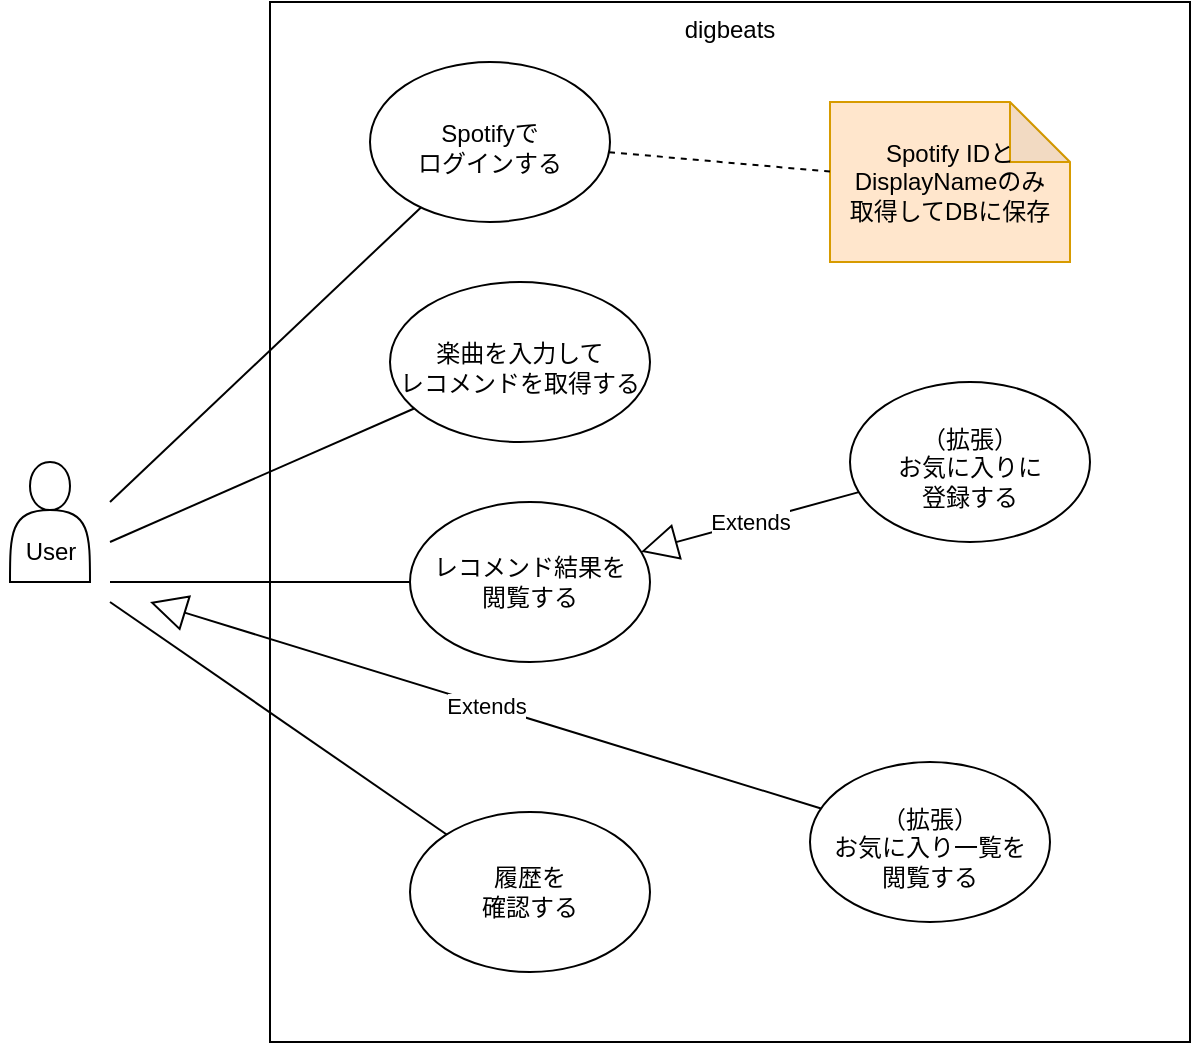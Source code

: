 <mxfile>
    <diagram id="6osHdcn2x2yMoviw2p-n" name="ページ1">
        <mxGraphModel dx="800" dy="585" grid="1" gridSize="10" guides="1" tooltips="1" connect="1" arrows="1" fold="1" page="1" pageScale="1" pageWidth="827" pageHeight="1169" math="0" shadow="0">
            <root>
                <mxCell id="0"/>
                <mxCell id="1" parent="0"/>
                <mxCell id="2" value="digbeats" style="rounded=0;whiteSpace=wrap;html=1;fillColor=none;verticalAlign=top;" vertex="1" parent="1">
                    <mxGeometry x="170" y="140" width="460" height="520" as="geometry"/>
                </mxCell>
                <mxCell id="3" value="" style="shape=actor;whiteSpace=wrap;html=1;" vertex="1" parent="1">
                    <mxGeometry x="40" y="370" width="40" height="60" as="geometry"/>
                </mxCell>
                <mxCell id="4" value="User" style="text;html=1;align=center;verticalAlign=middle;resizable=0;points=[];autosize=1;strokeColor=none;fillColor=none;" vertex="1" parent="1">
                    <mxGeometry x="35" y="400" width="50" height="30" as="geometry"/>
                </mxCell>
                <mxCell id="5" value="&lt;table&gt;&lt;tbody&gt;&lt;tr&gt;&lt;td&gt;&lt;/td&gt;&lt;/tr&gt;&lt;/tbody&gt;&lt;/table&gt;&lt;table&gt;&lt;tbody&gt;&lt;tr&gt;&lt;td&gt;Spotifyで&lt;br&gt;ログインする&lt;/td&gt;&lt;/tr&gt;&lt;/tbody&gt;&lt;/table&gt;" style="ellipse;whiteSpace=wrap;html=1;" vertex="1" parent="1">
                    <mxGeometry x="220" y="170" width="120" height="80" as="geometry"/>
                </mxCell>
                <mxCell id="6" value="&lt;table&gt;&lt;tbody&gt;&lt;tr&gt;&lt;td&gt;&lt;/td&gt;&lt;/tr&gt;&lt;/tbody&gt;&lt;/table&gt;&lt;table&gt;&lt;tbody&gt;&lt;tr&gt;&lt;td&gt;楽曲を入力して&lt;br&gt;レコメンドを取得する&lt;/td&gt;&lt;/tr&gt;&lt;/tbody&gt;&lt;/table&gt;" style="ellipse;whiteSpace=wrap;html=1;" vertex="1" parent="1">
                    <mxGeometry x="230" y="280" width="130" height="80" as="geometry"/>
                </mxCell>
                <mxCell id="7" value="レコメンド結果を&lt;div&gt;閲覧する&lt;/div&gt;" style="ellipse;whiteSpace=wrap;html=1;" vertex="1" parent="1">
                    <mxGeometry x="240" y="390" width="120" height="80" as="geometry"/>
                </mxCell>
                <mxCell id="8" value="履歴を&lt;div&gt;確認する&lt;/div&gt;" style="ellipse;whiteSpace=wrap;html=1;" vertex="1" parent="1">
                    <mxGeometry x="240" y="545" width="120" height="80" as="geometry"/>
                </mxCell>
                <mxCell id="9" value="&lt;table&gt;&lt;tbody&gt;&lt;tr&gt;&lt;td&gt;&lt;/td&gt;&lt;/tr&gt;&lt;/tbody&gt;&lt;/table&gt;&lt;table&gt;&lt;tbody&gt;&lt;tr&gt;&lt;td&gt;（拡張）&lt;br&gt;お気に入りに&lt;br&gt;登録する&lt;/td&gt;&lt;/tr&gt;&lt;/tbody&gt;&lt;/table&gt;" style="ellipse;whiteSpace=wrap;html=1;" vertex="1" parent="1">
                    <mxGeometry x="460" y="330" width="120" height="80" as="geometry"/>
                </mxCell>
                <mxCell id="10" value="" style="endArrow=none;html=1;" edge="1" parent="1" target="5">
                    <mxGeometry width="50" height="50" relative="1" as="geometry">
                        <mxPoint x="90" y="390" as="sourcePoint"/>
                        <mxPoint x="290" y="400" as="targetPoint"/>
                    </mxGeometry>
                </mxCell>
                <mxCell id="11" value="" style="endArrow=none;html=1;" edge="1" parent="1" target="6">
                    <mxGeometry width="50" height="50" relative="1" as="geometry">
                        <mxPoint x="90" y="410" as="sourcePoint"/>
                        <mxPoint x="264" y="282" as="targetPoint"/>
                    </mxGeometry>
                </mxCell>
                <mxCell id="12" value="" style="endArrow=none;html=1;" edge="1" parent="1" target="7">
                    <mxGeometry width="50" height="50" relative="1" as="geometry">
                        <mxPoint x="90" y="430" as="sourcePoint"/>
                        <mxPoint x="246" y="397" as="targetPoint"/>
                    </mxGeometry>
                </mxCell>
                <mxCell id="13" value="" style="endArrow=none;html=1;" edge="1" parent="1" target="8">
                    <mxGeometry width="50" height="50" relative="1" as="geometry">
                        <mxPoint x="90" y="440" as="sourcePoint"/>
                        <mxPoint x="244" y="486" as="targetPoint"/>
                    </mxGeometry>
                </mxCell>
                <mxCell id="14" value="Extends" style="endArrow=block;endSize=16;endFill=0;html=1;" edge="1" parent="1" source="9" target="7">
                    <mxGeometry width="160" relative="1" as="geometry">
                        <mxPoint x="260" y="500" as="sourcePoint"/>
                        <mxPoint x="420" y="500" as="targetPoint"/>
                    </mxGeometry>
                </mxCell>
                <mxCell id="15" value="Spotify IDとDisplayNameのみ&lt;div&gt;取得してDBに保存&lt;/div&gt;" style="shape=note;whiteSpace=wrap;html=1;backgroundOutline=1;darkOpacity=0.05;align=center;fillColor=#ffe6cc;strokeColor=#d79b00;" vertex="1" parent="1">
                    <mxGeometry x="450" y="190" width="120" height="80" as="geometry"/>
                </mxCell>
                <mxCell id="17" value="" style="endArrow=none;dashed=1;html=1;" edge="1" parent="1" source="5" target="15">
                    <mxGeometry width="50" height="50" relative="1" as="geometry">
                        <mxPoint x="350" y="450" as="sourcePoint"/>
                        <mxPoint x="400" y="400" as="targetPoint"/>
                    </mxGeometry>
                </mxCell>
                <mxCell id="24" value="&lt;table&gt;&lt;tbody&gt;&lt;tr&gt;&lt;td&gt;&lt;/td&gt;&lt;/tr&gt;&lt;/tbody&gt;&lt;/table&gt;&lt;table&gt;&lt;tbody&gt;&lt;tr&gt;&lt;td&gt;（拡張）&lt;br&gt;お気に入り一覧を&lt;br&gt;閲覧する&lt;/td&gt;&lt;/tr&gt;&lt;/tbody&gt;&lt;/table&gt;" style="ellipse;whiteSpace=wrap;html=1;" vertex="1" parent="1">
                    <mxGeometry x="440" y="520" width="120" height="80" as="geometry"/>
                </mxCell>
                <mxCell id="25" value="Extends" style="endArrow=block;endSize=16;endFill=0;html=1;" edge="1" parent="1" source="24">
                    <mxGeometry width="160" relative="1" as="geometry">
                        <mxPoint x="220" y="625" as="sourcePoint"/>
                        <mxPoint x="110" y="440" as="targetPoint"/>
                    </mxGeometry>
                </mxCell>
            </root>
        </mxGraphModel>
    </diagram>
</mxfile>